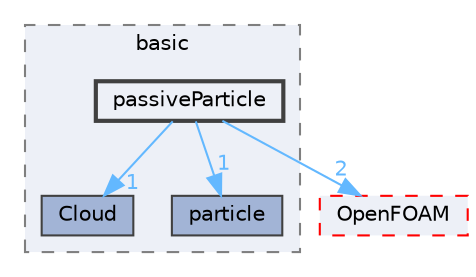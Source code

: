 digraph "src/lagrangian/basic/passiveParticle"
{
 // LATEX_PDF_SIZE
  bgcolor="transparent";
  edge [fontname=Helvetica,fontsize=10,labelfontname=Helvetica,labelfontsize=10];
  node [fontname=Helvetica,fontsize=10,shape=box,height=0.2,width=0.4];
  compound=true
  subgraph clusterdir_584e0ab0901b4327f36f4285cac7f2f8 {
    graph [ bgcolor="#edf0f7", pencolor="grey50", label="basic", fontname=Helvetica,fontsize=10 style="filled,dashed", URL="dir_584e0ab0901b4327f36f4285cac7f2f8.html",tooltip=""]
  dir_3075538dd66b47ae8adde8b65985b4e5 [label="Cloud", fillcolor="#a2b4d6", color="grey25", style="filled", URL="dir_3075538dd66b47ae8adde8b65985b4e5.html",tooltip=""];
  dir_6ce135742a9ab85554138ca84fc0bdbe [label="particle", fillcolor="#a2b4d6", color="grey25", style="filled", URL="dir_6ce135742a9ab85554138ca84fc0bdbe.html",tooltip=""];
  dir_0af4929ee2091f99048fde12e193404c [label="passiveParticle", fillcolor="#edf0f7", color="grey25", style="filled,bold", URL="dir_0af4929ee2091f99048fde12e193404c.html",tooltip=""];
  }
  dir_c5473ff19b20e6ec4dfe5c310b3778a8 [label="OpenFOAM", fillcolor="#edf0f7", color="red", style="filled,dashed", URL="dir_c5473ff19b20e6ec4dfe5c310b3778a8.html",tooltip=""];
  dir_0af4929ee2091f99048fde12e193404c->dir_3075538dd66b47ae8adde8b65985b4e5 [headlabel="1", labeldistance=1.5 headhref="dir_002814_000499.html" href="dir_002814_000499.html" color="steelblue1" fontcolor="steelblue1"];
  dir_0af4929ee2091f99048fde12e193404c->dir_6ce135742a9ab85554138ca84fc0bdbe [headlabel="1", labeldistance=1.5 headhref="dir_002814_002794.html" href="dir_002814_002794.html" color="steelblue1" fontcolor="steelblue1"];
  dir_0af4929ee2091f99048fde12e193404c->dir_c5473ff19b20e6ec4dfe5c310b3778a8 [headlabel="2", labeldistance=1.5 headhref="dir_002814_002695.html" href="dir_002814_002695.html" color="steelblue1" fontcolor="steelblue1"];
}
